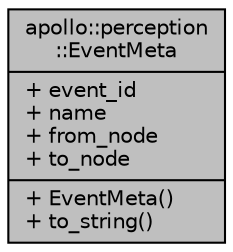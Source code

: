 digraph "apollo::perception::EventMeta"
{
  edge [fontname="Helvetica",fontsize="10",labelfontname="Helvetica",labelfontsize="10"];
  node [fontname="Helvetica",fontsize="10",shape=record];
  Node1 [label="{apollo::perception\l::EventMeta\n|+ event_id\l+ name\l+ from_node\l+ to_node\l|+ EventMeta()\l+ to_string()\l}",height=0.2,width=0.4,color="black", fillcolor="grey75", style="filled" fontcolor="black"];
}
